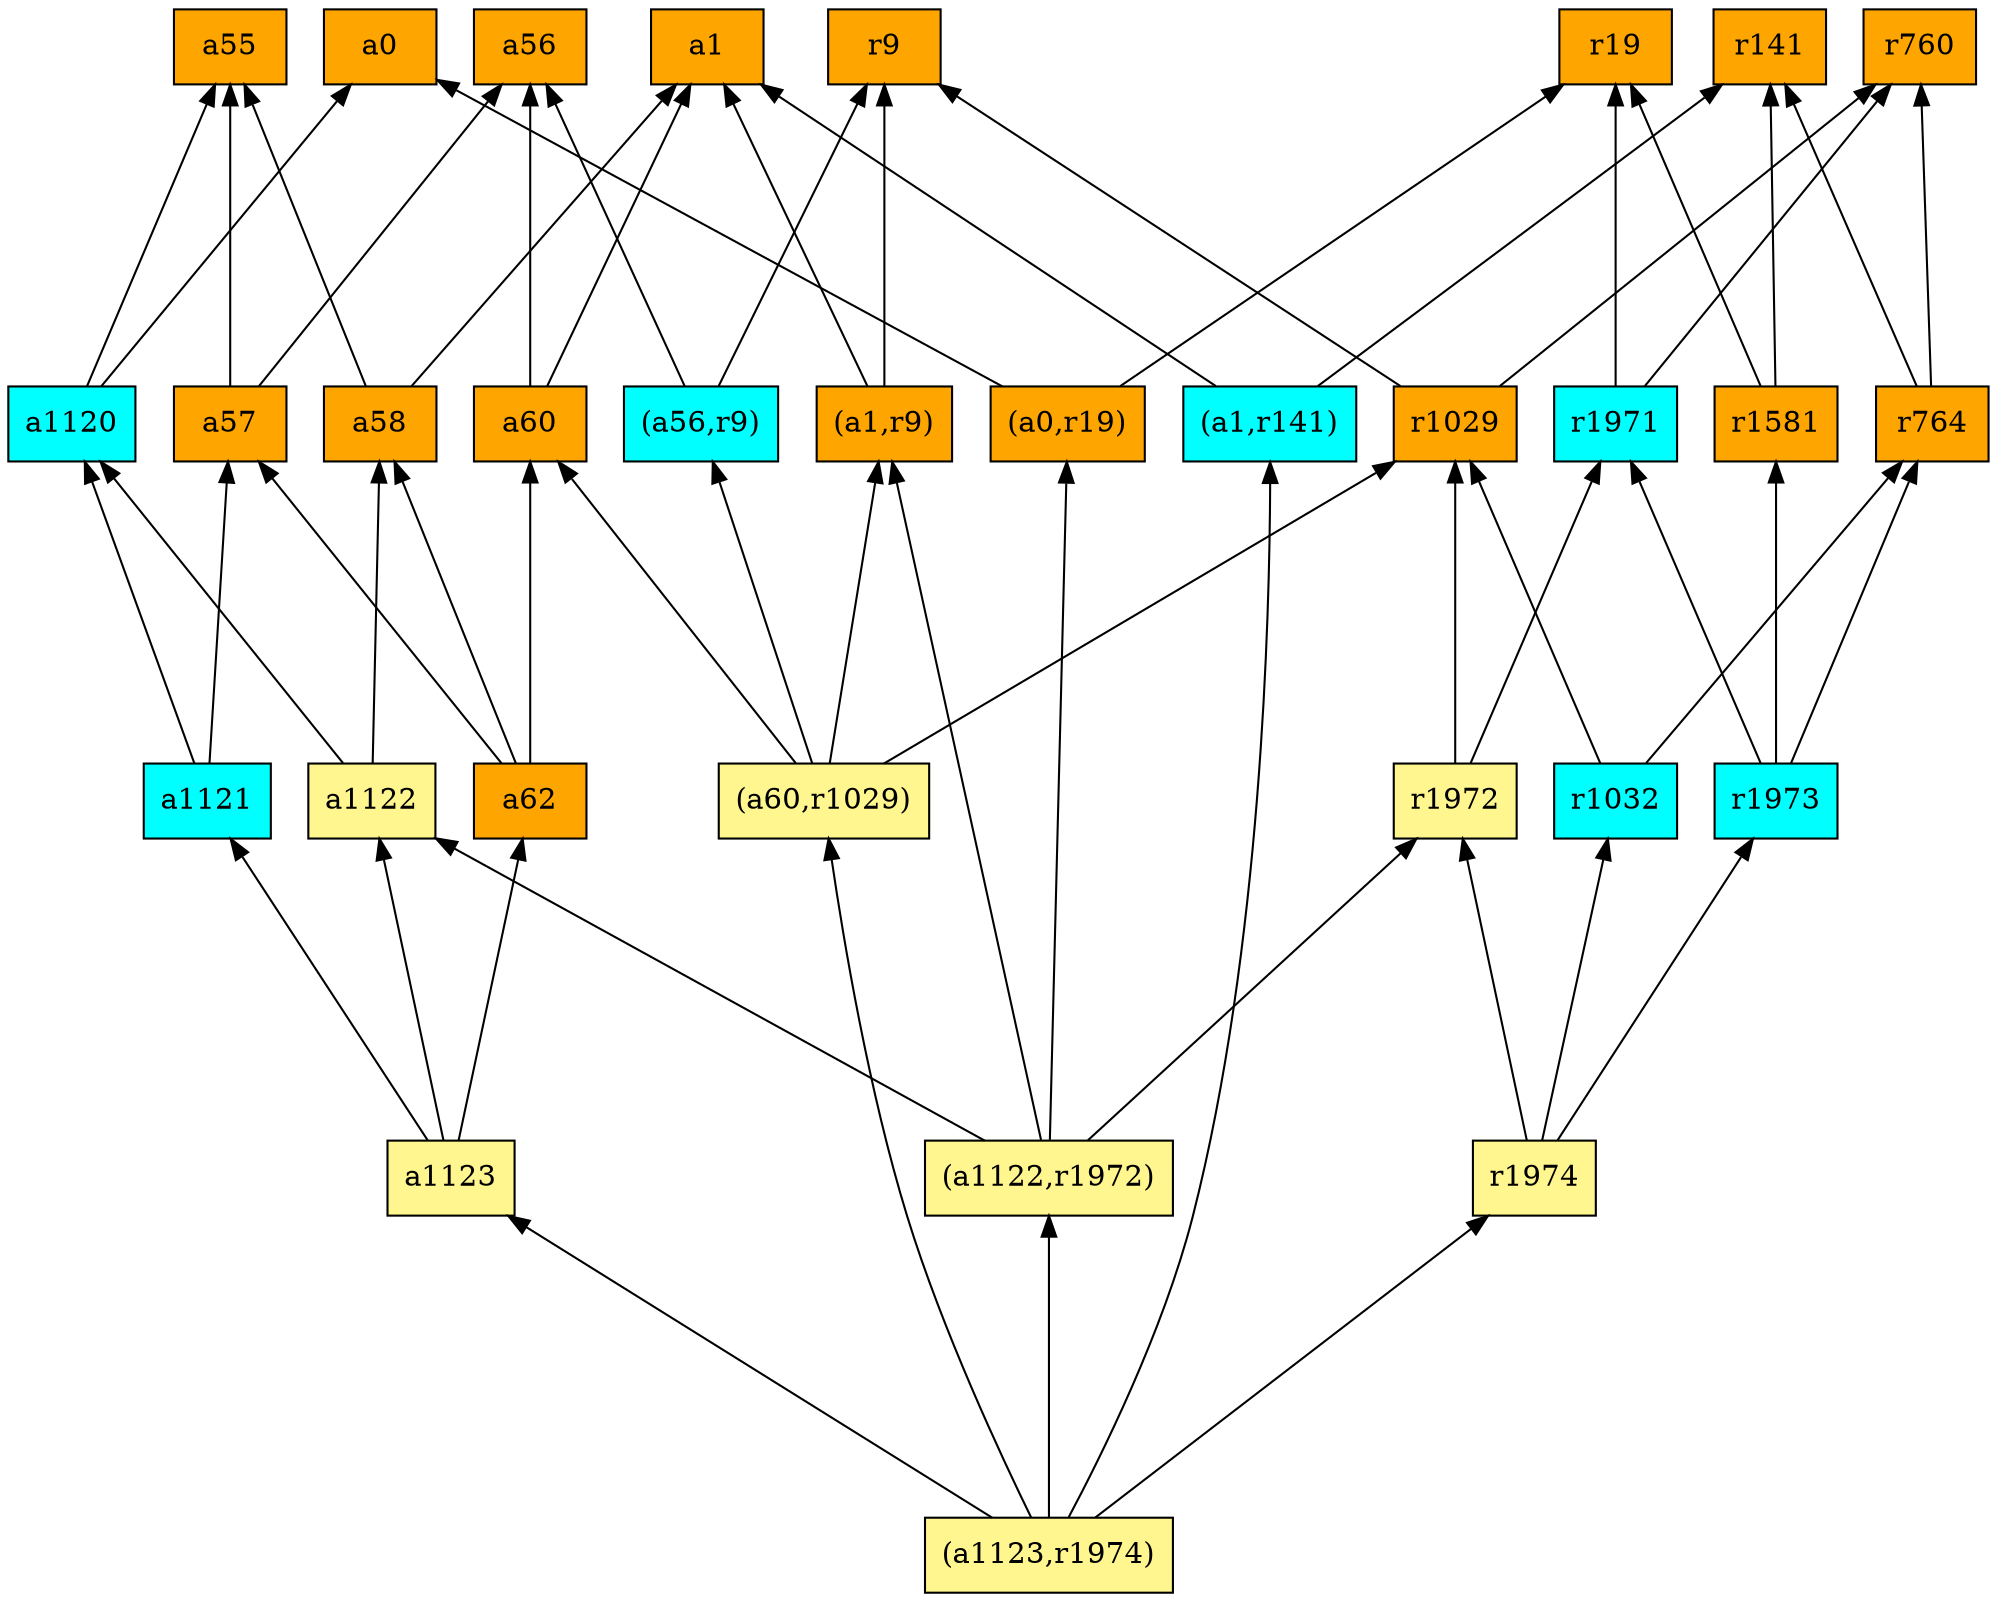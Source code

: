 digraph G {
rankdir=BT;ranksep="2.0";
"(a1,r9)" [shape=record,fillcolor=orange,style=filled,label="{(a1,r9)}"];
"r141" [shape=record,fillcolor=orange,style=filled,label="{r141}"];
"r764" [shape=record,fillcolor=orange,style=filled,label="{r764}"];
"a58" [shape=record,fillcolor=orange,style=filled,label="{a58}"];
"a57" [shape=record,fillcolor=orange,style=filled,label="{a57}"];
"r1971" [shape=record,fillcolor=cyan,style=filled,label="{r1971}"];
"a56" [shape=record,fillcolor=orange,style=filled,label="{a56}"];
"a1120" [shape=record,fillcolor=cyan,style=filled,label="{a1120}"];
"(a1,r141)" [shape=record,fillcolor=cyan,style=filled,label="{(a1,r141)}"];
"r1973" [shape=record,fillcolor=cyan,style=filled,label="{r1973}"];
"(a60,r1029)" [shape=record,fillcolor=khaki1,style=filled,label="{(a60,r1029)}"];
"a1123" [shape=record,fillcolor=khaki1,style=filled,label="{a1123}"];
"r1974" [shape=record,fillcolor=khaki1,style=filled,label="{r1974}"];
"r9" [shape=record,fillcolor=orange,style=filled,label="{r9}"];
"a1122" [shape=record,fillcolor=khaki1,style=filled,label="{a1122}"];
"a62" [shape=record,fillcolor=orange,style=filled,label="{a62}"];
"(a1123,r1974)" [shape=record,fillcolor=khaki1,style=filled,label="{(a1123,r1974)}"];
"a1" [shape=record,fillcolor=orange,style=filled,label="{a1}"];
"r1032" [shape=record,fillcolor=cyan,style=filled,label="{r1032}"];
"a1121" [shape=record,fillcolor=cyan,style=filled,label="{a1121}"];
"(a0,r19)" [shape=record,fillcolor=orange,style=filled,label="{(a0,r19)}"];
"a60" [shape=record,fillcolor=orange,style=filled,label="{a60}"];
"r19" [shape=record,fillcolor=orange,style=filled,label="{r19}"];
"a55" [shape=record,fillcolor=orange,style=filled,label="{a55}"];
"(a56,r9)" [shape=record,fillcolor=cyan,style=filled,label="{(a56,r9)}"];
"(a1122,r1972)" [shape=record,fillcolor=khaki1,style=filled,label="{(a1122,r1972)}"];
"r1029" [shape=record,fillcolor=orange,style=filled,label="{r1029}"];
"r1581" [shape=record,fillcolor=orange,style=filled,label="{r1581}"];
"r760" [shape=record,fillcolor=orange,style=filled,label="{r760}"];
"r1972" [shape=record,fillcolor=khaki1,style=filled,label="{r1972}"];
"a0" [shape=record,fillcolor=orange,style=filled,label="{a0}"];
"(a1,r9)" -> "r9"
"(a1,r9)" -> "a1"
"r764" -> "r141"
"r764" -> "r760"
"a58" -> "a1"
"a58" -> "a55"
"a57" -> "a56"
"a57" -> "a55"
"r1971" -> "r19"
"r1971" -> "r760"
"a1120" -> "a0"
"a1120" -> "a55"
"(a1,r141)" -> "a1"
"(a1,r141)" -> "r141"
"r1973" -> "r764"
"r1973" -> "r1971"
"r1973" -> "r1581"
"(a60,r1029)" -> "a60"
"(a60,r1029)" -> "(a1,r9)"
"(a60,r1029)" -> "r1029"
"(a60,r1029)" -> "(a56,r9)"
"a1123" -> "a1121"
"a1123" -> "a1122"
"a1123" -> "a62"
"r1974" -> "r1032"
"r1974" -> "r1972"
"r1974" -> "r1973"
"a1122" -> "a58"
"a1122" -> "a1120"
"a62" -> "a58"
"a62" -> "a60"
"a62" -> "a57"
"(a1123,r1974)" -> "(a1,r141)"
"(a1123,r1974)" -> "(a60,r1029)"
"(a1123,r1974)" -> "(a1122,r1972)"
"(a1123,r1974)" -> "a1123"
"(a1123,r1974)" -> "r1974"
"r1032" -> "r764"
"r1032" -> "r1029"
"a1121" -> "a57"
"a1121" -> "a1120"
"(a0,r19)" -> "a0"
"(a0,r19)" -> "r19"
"a60" -> "a1"
"a60" -> "a56"
"(a56,r9)" -> "r9"
"(a56,r9)" -> "a56"
"(a1122,r1972)" -> "r1972"
"(a1122,r1972)" -> "(a1,r9)"
"(a1122,r1972)" -> "a1122"
"(a1122,r1972)" -> "(a0,r19)"
"r1029" -> "r9"
"r1029" -> "r760"
"r1581" -> "r141"
"r1581" -> "r19"
"r1972" -> "r1971"
"r1972" -> "r1029"
}